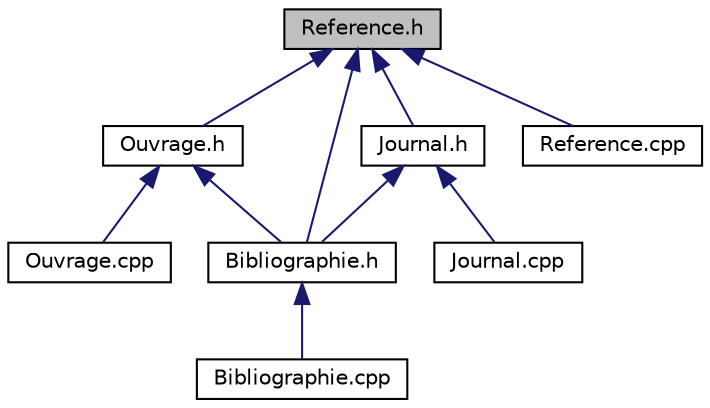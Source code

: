 digraph "Reference.h"
{
  edge [fontname="Helvetica",fontsize="10",labelfontname="Helvetica",labelfontsize="10"];
  node [fontname="Helvetica",fontsize="10",shape=record];
  Node7 [label="Reference.h",height=0.2,width=0.4,color="black", fillcolor="grey75", style="filled", fontcolor="black"];
  Node7 -> Node8 [dir="back",color="midnightblue",fontsize="10",style="solid",fontname="Helvetica"];
  Node8 [label="Bibliographie.h",height=0.2,width=0.4,color="black", fillcolor="white", style="filled",URL="$Bibliographie_8h.html",tooltip="Classe pour gérer les références Bibliographie. "];
  Node8 -> Node9 [dir="back",color="midnightblue",fontsize="10",style="solid",fontname="Helvetica"];
  Node9 [label="Bibliographie.cpp",height=0.2,width=0.4,color="black", fillcolor="white", style="filled",URL="$Bibliographie_8cpp.html",tooltip="Implémentation de la classe Bibliographie pour gérer les références. "];
  Node7 -> Node10 [dir="back",color="midnightblue",fontsize="10",style="solid",fontname="Helvetica"];
  Node10 [label="Ouvrage.h",height=0.2,width=0.4,color="black", fillcolor="white", style="filled",URL="$Ouvrage_8h.html",tooltip="Classe Ouvrage dérivée de Reference. "];
  Node10 -> Node8 [dir="back",color="midnightblue",fontsize="10",style="solid",fontname="Helvetica"];
  Node10 -> Node11 [dir="back",color="midnightblue",fontsize="10",style="solid",fontname="Helvetica"];
  Node11 [label="Ouvrage.cpp",height=0.2,width=0.4,color="black", fillcolor="white", style="filled",URL="$Ouvrage_8cpp.html",tooltip="Implémentation de la classe Ouvrage dérivée de Reference. "];
  Node7 -> Node12 [dir="back",color="midnightblue",fontsize="10",style="solid",fontname="Helvetica"];
  Node12 [label="Journal.h",height=0.2,width=0.4,color="black", fillcolor="white", style="filled",URL="$Journal_8h.html",tooltip="Classe Journal dérivée de Reference. "];
  Node12 -> Node8 [dir="back",color="midnightblue",fontsize="10",style="solid",fontname="Helvetica"];
  Node12 -> Node13 [dir="back",color="midnightblue",fontsize="10",style="solid",fontname="Helvetica"];
  Node13 [label="Journal.cpp",height=0.2,width=0.4,color="black", fillcolor="white", style="filled",URL="$Journal_8cpp.html",tooltip="Implémentation de la classe Journal dérivée de Reference. "];
  Node7 -> Node14 [dir="back",color="midnightblue",fontsize="10",style="solid",fontname="Helvetica"];
  Node14 [label="Reference.cpp",height=0.2,width=0.4,color="black", fillcolor="white", style="filled",URL="$Reference_8cpp.html",tooltip="Implémentation de la classe de base abstraite Reference. "];
}
